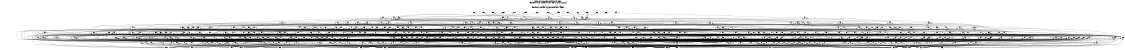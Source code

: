 # Network structure generated by ABC

digraph network {
size = "7.5,10";
center = true;
edge [dir = back];

{
  node [shape = plaintext];
  edge [style = invis];
  LevelTitle1 [label=""];
  LevelTitle2 [label=""];
  Level7 [label = ""];
  Level6 [label = ""];
  Level5 [label = ""];
  Level4 [label = ""];
  Level3 [label = ""];
  Level2 [label = ""];
  Level1 [label = ""];
  Level0 [label = ""];
  LevelTitle1 ->  LevelTitle2 ->  Level7 ->  Level6 ->  Level5 ->  Level4 ->  Level3 ->  Level2 ->  Level1 ->  Level0;
}

{
  rank = same;
  LevelTitle1;
  title1 [shape=plaintext,
          fontsize=20,
          fontname = "Times-Roman",
          label="Network structure visualized by ABC\nBenchmark \"top\". Time was Wed Oct 16 16:07:38 2024. "
         ];
}

{
  rank = same;
  LevelTitle2;
  title2 [shape=plaintext,
          fontsize=18,
          fontname = "Times-Roman",
          label="The network contains 425 logic nodes and 0 latches.\n"
         ];
}

{
  rank = same;
  Level7;
  Node18 [label = "o_1_", shape = invtriangle, color = coral, fillcolor = coral];
  Node19 [label = "o_2_", shape = invtriangle, color = coral, fillcolor = coral];
  Node20 [label = "o_0_", shape = invtriangle, color = coral, fillcolor = coral];
  Node21 [label = "o_12_", shape = invtriangle, color = coral, fillcolor = coral];
  Node22 [label = "o_11_", shape = invtriangle, color = coral, fillcolor = coral];
  Node23 [label = "o_14_", shape = invtriangle, color = coral, fillcolor = coral];
  Node24 [label = "o_13_", shape = invtriangle, color = coral, fillcolor = coral];
  Node25 [label = "o_10_", shape = invtriangle, color = coral, fillcolor = coral];
  Node26 [label = "o_9_", shape = invtriangle, color = coral, fillcolor = coral];
  Node27 [label = "o_7_", shape = invtriangle, color = coral, fillcolor = coral];
  Node28 [label = "o_8_", shape = invtriangle, color = coral, fillcolor = coral];
  Node29 [label = "o_5_", shape = invtriangle, color = coral, fillcolor = coral];
  Node30 [label = "o_6_", shape = invtriangle, color = coral, fillcolor = coral];
  Node31 [label = "o_3_", shape = invtriangle, color = coral, fillcolor = coral];
  Node32 [label = "o_4_", shape = invtriangle, color = coral, fillcolor = coral];
}

{
  rank = same;
  Level6;
  Node34 [label = "34\n", shape = ellipse];
  Node168 [label = "168\n", shape = ellipse];
  Node209 [label = "209\n", shape = ellipse];
  Node240 [label = "240\n", shape = ellipse];
  Node299 [label = "299\n", shape = ellipse];
  Node352 [label = "352\n", shape = ellipse];
  Node390 [label = "390\n", shape = ellipse];
  Node414 [label = "414\n", shape = ellipse];
  Node432 [label = "432\n", shape = ellipse];
  Node451 [label = "451\n", shape = ellipse];
  Node458 [label = "458\n", shape = ellipse];
}

{
  rank = same;
  Level5;
  Node35 [label = "35\n", shape = ellipse];
  Node83 [label = "83\n", shape = ellipse];
  Node118 [label = "118\n", shape = ellipse];
  Node169 [label = "169\n", shape = ellipse];
  Node210 [label = "210\n", shape = ellipse];
  Node241 [label = "241\n", shape = ellipse];
  Node258 [label = "258\n", shape = ellipse];
  Node262 [label = "262\n", shape = ellipse];
  Node265 [label = "265\n", shape = ellipse];
  Node278 [label = "278\n", shape = ellipse];
  Node300 [label = "300\n", shape = ellipse];
  Node312 [label = "312\n", shape = ellipse];
  Node322 [label = "322\n", shape = ellipse];
  Node353 [label = "353\n", shape = ellipse];
  Node359 [label = "359\n", shape = ellipse];
  Node376 [label = "376\n", shape = ellipse];
  Node387 [label = "387\n", shape = ellipse];
  Node391 [label = "391\n", shape = ellipse];
  Node393 [label = "393\n", shape = ellipse];
  Node394 [label = "394\n", shape = ellipse];
  Node415 [label = "415\n", shape = ellipse];
  Node421 [label = "421\n", shape = ellipse];
  Node433 [label = "433\n", shape = ellipse];
  Node439 [label = "439\n", shape = ellipse];
  Node443 [label = "443\n", shape = ellipse];
  Node452 [label = "452\n", shape = ellipse];
  Node454 [label = "454\n", shape = ellipse];
  Node456 [label = "456\n", shape = ellipse];
}

{
  rank = same;
  Level4;
  Node36 [label = "36\n", shape = ellipse];
  Node68 [label = "68\n", shape = ellipse];
  Node84 [label = "84\n", shape = ellipse];
  Node119 [label = "119\n", shape = ellipse];
  Node142 [label = "142\n", shape = ellipse];
  Node170 [label = "170\n", shape = ellipse];
  Node191 [label = "191\n", shape = ellipse];
  Node196 [label = "196\n", shape = ellipse];
  Node204 [label = "204\n", shape = ellipse];
  Node211 [label = "211\n", shape = ellipse];
  Node216 [label = "216\n", shape = ellipse];
  Node222 [label = "222\n", shape = ellipse];
  Node226 [label = "226\n", shape = ellipse];
  Node233 [label = "233\n", shape = ellipse];
  Node238 [label = "238\n", shape = ellipse];
  Node242 [label = "242\n", shape = ellipse];
  Node259 [label = "259\n", shape = ellipse];
  Node260 [label = "260\n", shape = ellipse];
  Node263 [label = "263\n", shape = ellipse];
  Node266 [label = "266\n", shape = ellipse];
  Node279 [label = "279\n", shape = ellipse];
  Node285 [label = "285\n", shape = ellipse];
  Node291 [label = "291\n", shape = ellipse];
  Node301 [label = "301\n", shape = ellipse];
  Node313 [label = "313\n", shape = ellipse];
  Node323 [label = "323\n", shape = ellipse];
  Node329 [label = "329\n", shape = ellipse];
  Node346 [label = "346\n", shape = ellipse];
  Node354 [label = "354\n", shape = ellipse];
  Node357 [label = "357\n", shape = ellipse];
  Node360 [label = "360\n", shape = ellipse];
  Node362 [label = "362\n", shape = ellipse];
  Node365 [label = "365\n", shape = ellipse];
  Node367 [label = "367\n", shape = ellipse];
  Node369 [label = "369\n", shape = ellipse];
  Node373 [label = "373\n", shape = ellipse];
  Node374 [label = "374\n", shape = ellipse];
  Node375 [label = "375\n", shape = ellipse];
  Node377 [label = "377\n", shape = ellipse];
  Node379 [label = "379\n", shape = ellipse];
  Node385 [label = "385\n", shape = ellipse];
  Node388 [label = "388\n", shape = ellipse];
  Node392 [label = "392\n", shape = ellipse];
  Node395 [label = "395\n", shape = ellipse];
  Node399 [label = "399\n", shape = ellipse];
  Node401 [label = "401\n", shape = ellipse];
  Node402 [label = "402\n", shape = ellipse];
  Node404 [label = "404\n", shape = ellipse];
  Node408 [label = "408\n", shape = ellipse];
  Node412 [label = "412\n", shape = ellipse];
  Node416 [label = "416\n", shape = ellipse];
  Node418 [label = "418\n", shape = ellipse];
  Node420 [label = "420\n", shape = ellipse];
  Node422 [label = "422\n", shape = ellipse];
  Node424 [label = "424\n", shape = ellipse];
  Node425 [label = "425\n", shape = ellipse];
  Node427 [label = "427\n", shape = ellipse];
  Node429 [label = "429\n", shape = ellipse];
  Node430 [label = "430\n", shape = ellipse];
  Node434 [label = "434\n", shape = ellipse];
  Node440 [label = "440\n", shape = ellipse];
  Node444 [label = "444\n", shape = ellipse];
  Node445 [label = "445\n", shape = ellipse];
  Node446 [label = "446\n", shape = ellipse];
  Node449 [label = "449\n", shape = ellipse];
  Node453 [label = "453\n", shape = ellipse];
  Node455 [label = "455\n", shape = ellipse];
  Node457 [label = "457\n", shape = ellipse];
}

{
  rank = same;
  Level3;
  Node37 [label = "37\n", shape = ellipse];
  Node50 [label = "50\n", shape = ellipse];
  Node55 [label = "55\n", shape = ellipse];
  Node69 [label = "69\n", shape = ellipse];
  Node73 [label = "73\n", shape = ellipse];
  Node85 [label = "85\n", shape = ellipse];
  Node100 [label = "100\n", shape = ellipse];
  Node120 [label = "120\n", shape = ellipse];
  Node128 [label = "128\n", shape = ellipse];
  Node135 [label = "135\n", shape = ellipse];
  Node143 [label = "143\n", shape = ellipse];
  Node151 [label = "151\n", shape = ellipse];
  Node158 [label = "158\n", shape = ellipse];
  Node160 [label = "160\n", shape = ellipse];
  Node171 [label = "171\n", shape = ellipse];
  Node176 [label = "176\n", shape = ellipse];
  Node177 [label = "177\n", shape = ellipse];
  Node180 [label = "180\n", shape = ellipse];
  Node184 [label = "184\n", shape = ellipse];
  Node187 [label = "187\n", shape = ellipse];
  Node192 [label = "192\n", shape = ellipse];
  Node195 [label = "195\n", shape = ellipse];
  Node197 [label = "197\n", shape = ellipse];
  Node200 [label = "200\n", shape = ellipse];
  Node202 [label = "202\n", shape = ellipse];
  Node205 [label = "205\n", shape = ellipse];
  Node212 [label = "212\n", shape = ellipse];
  Node217 [label = "217\n", shape = ellipse];
  Node218 [label = "218\n", shape = ellipse];
  Node220 [label = "220\n", shape = ellipse];
  Node223 [label = "223\n", shape = ellipse];
  Node224 [label = "224\n", shape = ellipse];
  Node225 [label = "225\n", shape = ellipse];
  Node227 [label = "227\n", shape = ellipse];
  Node230 [label = "230\n", shape = ellipse];
  Node234 [label = "234\n", shape = ellipse];
  Node239 [label = "239\n", shape = ellipse];
  Node243 [label = "243\n", shape = ellipse];
  Node245 [label = "245\n", shape = ellipse];
  Node248 [label = "248\n", shape = ellipse];
  Node251 [label = "251\n", shape = ellipse];
  Node254 [label = "254\n", shape = ellipse];
  Node261 [label = "261\n", shape = ellipse];
  Node264 [label = "264\n", shape = ellipse];
  Node267 [label = "267\n", shape = ellipse];
  Node268 [label = "268\n", shape = ellipse];
  Node269 [label = "269\n", shape = ellipse];
  Node271 [label = "271\n", shape = ellipse];
  Node280 [label = "280\n", shape = ellipse];
  Node286 [label = "286\n", shape = ellipse];
  Node288 [label = "288\n", shape = ellipse];
  Node292 [label = "292\n", shape = ellipse];
  Node296 [label = "296\n", shape = ellipse];
  Node302 [label = "302\n", shape = ellipse];
  Node307 [label = "307\n", shape = ellipse];
  Node309 [label = "309\n", shape = ellipse];
  Node314 [label = "314\n", shape = ellipse];
  Node317 [label = "317\n", shape = ellipse];
  Node319 [label = "319\n", shape = ellipse];
  Node320 [label = "320\n", shape = ellipse];
  Node321 [label = "321\n", shape = ellipse];
  Node324 [label = "324\n", shape = ellipse];
  Node330 [label = "330\n", shape = ellipse];
  Node336 [label = "336\n", shape = ellipse];
  Node342 [label = "342\n", shape = ellipse];
  Node344 [label = "344\n", shape = ellipse];
  Node347 [label = "347\n", shape = ellipse];
  Node355 [label = "355\n", shape = ellipse];
  Node356 [label = "356\n", shape = ellipse];
  Node358 [label = "358\n", shape = ellipse];
  Node361 [label = "361\n", shape = ellipse];
  Node363 [label = "363\n", shape = ellipse];
  Node364 [label = "364\n", shape = ellipse];
  Node368 [label = "368\n", shape = ellipse];
  Node370 [label = "370\n", shape = ellipse];
  Node371 [label = "371\n", shape = ellipse];
  Node372 [label = "372\n", shape = ellipse];
  Node378 [label = "378\n", shape = ellipse];
  Node380 [label = "380\n", shape = ellipse];
  Node381 [label = "381\n", shape = ellipse];
  Node383 [label = "383\n", shape = ellipse];
  Node384 [label = "384\n", shape = ellipse];
  Node386 [label = "386\n", shape = ellipse];
  Node396 [label = "396\n", shape = ellipse];
  Node398 [label = "398\n", shape = ellipse];
  Node400 [label = "400\n", shape = ellipse];
  Node405 [label = "405\n", shape = ellipse];
  Node407 [label = "407\n", shape = ellipse];
  Node409 [label = "409\n", shape = ellipse];
  Node410 [label = "410\n", shape = ellipse];
  Node413 [label = "413\n", shape = ellipse];
  Node417 [label = "417\n", shape = ellipse];
  Node419 [label = "419\n", shape = ellipse];
  Node423 [label = "423\n", shape = ellipse];
  Node426 [label = "426\n", shape = ellipse];
  Node428 [label = "428\n", shape = ellipse];
  Node431 [label = "431\n", shape = ellipse];
  Node435 [label = "435\n", shape = ellipse];
  Node437 [label = "437\n", shape = ellipse];
  Node441 [label = "441\n", shape = ellipse];
  Node442 [label = "442\n", shape = ellipse];
  Node447 [label = "447\n", shape = ellipse];
  Node448 [label = "448\n", shape = ellipse];
  Node450 [label = "450\n", shape = ellipse];
}

{
  rank = same;
  Level2;
  Node38 [label = "38\n", shape = ellipse];
  Node43 [label = "43\n", shape = ellipse];
  Node48 [label = "48\n", shape = ellipse];
  Node51 [label = "51\n", shape = ellipse];
  Node56 [label = "56\n", shape = ellipse];
  Node61 [label = "61\n", shape = ellipse];
  Node65 [label = "65\n", shape = ellipse];
  Node70 [label = "70\n", shape = ellipse];
  Node74 [label = "74\n", shape = ellipse];
  Node77 [label = "77\n", shape = ellipse];
  Node80 [label = "80\n", shape = ellipse];
  Node86 [label = "86\n", shape = ellipse];
  Node88 [label = "88\n", shape = ellipse];
  Node91 [label = "91\n", shape = ellipse];
  Node97 [label = "97\n", shape = ellipse];
  Node101 [label = "101\n", shape = ellipse];
  Node103 [label = "103\n", shape = ellipse];
  Node104 [label = "104\n", shape = ellipse];
  Node105 [label = "105\n", shape = ellipse];
  Node107 [label = "107\n", shape = ellipse];
  Node111 [label = "111\n", shape = ellipse];
  Node116 [label = "116\n", shape = ellipse];
  Node121 [label = "121\n", shape = ellipse];
  Node125 [label = "125\n", shape = ellipse];
  Node126 [label = "126\n", shape = ellipse];
  Node129 [label = "129\n", shape = ellipse];
  Node131 [label = "131\n", shape = ellipse];
  Node136 [label = "136\n", shape = ellipse];
  Node138 [label = "138\n", shape = ellipse];
  Node141 [label = "141\n", shape = ellipse];
  Node144 [label = "144\n", shape = ellipse];
  Node147 [label = "147\n", shape = ellipse];
  Node149 [label = "149\n", shape = ellipse];
  Node152 [label = "152\n", shape = ellipse];
  Node153 [label = "153\n", shape = ellipse];
  Node154 [label = "154\n", shape = ellipse];
  Node155 [label = "155\n", shape = ellipse];
  Node159 [label = "159\n", shape = ellipse];
  Node161 [label = "161\n", shape = ellipse];
  Node163 [label = "163\n", shape = ellipse];
  Node165 [label = "165\n", shape = ellipse];
  Node167 [label = "167\n", shape = ellipse];
  Node172 [label = "172\n", shape = ellipse];
  Node174 [label = "174\n", shape = ellipse];
  Node178 [label = "178\n", shape = ellipse];
  Node181 [label = "181\n", shape = ellipse];
  Node182 [label = "182\n", shape = ellipse];
  Node185 [label = "185\n", shape = ellipse];
  Node188 [label = "188\n", shape = ellipse];
  Node189 [label = "189\n", shape = ellipse];
  Node190 [label = "190\n", shape = ellipse];
  Node193 [label = "193\n", shape = ellipse];
  Node194 [label = "194\n", shape = ellipse];
  Node198 [label = "198\n", shape = ellipse];
  Node199 [label = "199\n", shape = ellipse];
  Node201 [label = "201\n", shape = ellipse];
  Node203 [label = "203\n", shape = ellipse];
  Node206 [label = "206\n", shape = ellipse];
  Node207 [label = "207\n", shape = ellipse];
  Node208 [label = "208\n", shape = ellipse];
  Node213 [label = "213\n", shape = ellipse];
  Node215 [label = "215\n", shape = ellipse];
  Node219 [label = "219\n", shape = ellipse];
  Node221 [label = "221\n", shape = ellipse];
  Node228 [label = "228\n", shape = ellipse];
  Node231 [label = "231\n", shape = ellipse];
  Node232 [label = "232\n", shape = ellipse];
  Node235 [label = "235\n", shape = ellipse];
  Node236 [label = "236\n", shape = ellipse];
  Node244 [label = "244\n", shape = ellipse];
  Node246 [label = "246\n", shape = ellipse];
  Node247 [label = "247\n", shape = ellipse];
  Node249 [label = "249\n", shape = ellipse];
  Node250 [label = "250\n", shape = ellipse];
  Node252 [label = "252\n", shape = ellipse];
  Node253 [label = "253\n", shape = ellipse];
  Node255 [label = "255\n", shape = ellipse];
  Node256 [label = "256\n", shape = ellipse];
  Node270 [label = "270\n", shape = ellipse];
  Node272 [label = "272\n", shape = ellipse];
  Node275 [label = "275\n", shape = ellipse];
  Node277 [label = "277\n", shape = ellipse];
  Node281 [label = "281\n", shape = ellipse];
  Node282 [label = "282\n", shape = ellipse];
  Node284 [label = "284\n", shape = ellipse];
  Node289 [label = "289\n", shape = ellipse];
  Node290 [label = "290\n", shape = ellipse];
  Node293 [label = "293\n", shape = ellipse];
  Node295 [label = "295\n", shape = ellipse];
  Node297 [label = "297\n", shape = ellipse];
  Node298 [label = "298\n", shape = ellipse];
  Node303 [label = "303\n", shape = ellipse];
  Node304 [label = "304\n", shape = ellipse];
  Node306 [label = "306\n", shape = ellipse];
  Node308 [label = "308\n", shape = ellipse];
  Node310 [label = "310\n", shape = ellipse];
  Node311 [label = "311\n", shape = ellipse];
  Node315 [label = "315\n", shape = ellipse];
  Node316 [label = "316\n", shape = ellipse];
  Node318 [label = "318\n", shape = ellipse];
  Node325 [label = "325\n", shape = ellipse];
  Node328 [label = "328\n", shape = ellipse];
  Node331 [label = "331\n", shape = ellipse];
  Node332 [label = "332\n", shape = ellipse];
  Node334 [label = "334\n", shape = ellipse];
  Node335 [label = "335\n", shape = ellipse];
  Node337 [label = "337\n", shape = ellipse];
  Node338 [label = "338\n", shape = ellipse];
  Node339 [label = "339\n", shape = ellipse];
  Node340 [label = "340\n", shape = ellipse];
  Node343 [label = "343\n", shape = ellipse];
  Node345 [label = "345\n", shape = ellipse];
  Node348 [label = "348\n", shape = ellipse];
  Node350 [label = "350\n", shape = ellipse];
  Node351 [label = "351\n", shape = ellipse];
  Node366 [label = "366\n", shape = ellipse];
  Node382 [label = "382\n", shape = ellipse];
  Node389 [label = "389\n", shape = ellipse];
  Node397 [label = "397\n", shape = ellipse];
  Node403 [label = "403\n", shape = ellipse];
  Node406 [label = "406\n", shape = ellipse];
  Node411 [label = "411\n", shape = ellipse];
  Node436 [label = "436\n", shape = ellipse];
  Node438 [label = "438\n", shape = ellipse];
}

{
  rank = same;
  Level1;
  Node39 [label = "39\n", shape = ellipse];
  Node40 [label = "40\n", shape = ellipse];
  Node41 [label = "41\n", shape = ellipse];
  Node42 [label = "42\n", shape = ellipse];
  Node44 [label = "44\n", shape = ellipse];
  Node45 [label = "45\n", shape = ellipse];
  Node46 [label = "46\n", shape = ellipse];
  Node47 [label = "47\n", shape = ellipse];
  Node49 [label = "49\n", shape = ellipse];
  Node52 [label = "52\n", shape = ellipse];
  Node53 [label = "53\n", shape = ellipse];
  Node54 [label = "54\n", shape = ellipse];
  Node57 [label = "57\n", shape = ellipse];
  Node58 [label = "58\n", shape = ellipse];
  Node59 [label = "59\n", shape = ellipse];
  Node60 [label = "60\n", shape = ellipse];
  Node62 [label = "62\n", shape = ellipse];
  Node63 [label = "63\n", shape = ellipse];
  Node64 [label = "64\n", shape = ellipse];
  Node66 [label = "66\n", shape = ellipse];
  Node67 [label = "67\n", shape = ellipse];
  Node71 [label = "71\n", shape = ellipse];
  Node72 [label = "72\n", shape = ellipse];
  Node75 [label = "75\n", shape = ellipse];
  Node76 [label = "76\n", shape = ellipse];
  Node78 [label = "78\n", shape = ellipse];
  Node79 [label = "79\n", shape = ellipse];
  Node81 [label = "81\n", shape = ellipse];
  Node82 [label = "82\n", shape = ellipse];
  Node87 [label = "87\n", shape = ellipse];
  Node89 [label = "89\n", shape = ellipse];
  Node90 [label = "90\n", shape = ellipse];
  Node92 [label = "92\n", shape = ellipse];
  Node93 [label = "93\n", shape = ellipse];
  Node94 [label = "94\n", shape = ellipse];
  Node95 [label = "95\n", shape = ellipse];
  Node96 [label = "96\n", shape = ellipse];
  Node98 [label = "98\n", shape = ellipse];
  Node99 [label = "99\n", shape = ellipse];
  Node102 [label = "102\n", shape = ellipse];
  Node106 [label = "106\n", shape = ellipse];
  Node108 [label = "108\n", shape = ellipse];
  Node109 [label = "109\n", shape = ellipse];
  Node110 [label = "110\n", shape = ellipse];
  Node112 [label = "112\n", shape = ellipse];
  Node113 [label = "113\n", shape = ellipse];
  Node114 [label = "114\n", shape = ellipse];
  Node115 [label = "115\n", shape = ellipse];
  Node117 [label = "117\n", shape = ellipse];
  Node122 [label = "122\n", shape = ellipse];
  Node123 [label = "123\n", shape = ellipse];
  Node124 [label = "124\n", shape = ellipse];
  Node127 [label = "127\n", shape = ellipse];
  Node130 [label = "130\n", shape = ellipse];
  Node132 [label = "132\n", shape = ellipse];
  Node133 [label = "133\n", shape = ellipse];
  Node134 [label = "134\n", shape = ellipse];
  Node137 [label = "137\n", shape = ellipse];
  Node139 [label = "139\n", shape = ellipse];
  Node140 [label = "140\n", shape = ellipse];
  Node145 [label = "145\n", shape = ellipse];
  Node146 [label = "146\n", shape = ellipse];
  Node148 [label = "148\n", shape = ellipse];
  Node150 [label = "150\n", shape = ellipse];
  Node156 [label = "156\n", shape = ellipse];
  Node157 [label = "157\n", shape = ellipse];
  Node162 [label = "162\n", shape = ellipse];
  Node164 [label = "164\n", shape = ellipse];
  Node166 [label = "166\n", shape = ellipse];
  Node173 [label = "173\n", shape = ellipse];
  Node175 [label = "175\n", shape = ellipse];
  Node179 [label = "179\n", shape = ellipse];
  Node183 [label = "183\n", shape = ellipse];
  Node186 [label = "186\n", shape = ellipse];
  Node214 [label = "214\n", shape = ellipse];
  Node229 [label = "229\n", shape = ellipse];
  Node237 [label = "237\n", shape = ellipse];
  Node257 [label = "257\n", shape = ellipse];
  Node273 [label = "273\n", shape = ellipse];
  Node274 [label = "274\n", shape = ellipse];
  Node276 [label = "276\n", shape = ellipse];
  Node283 [label = "283\n", shape = ellipse];
  Node287 [label = "287\n", shape = ellipse];
  Node294 [label = "294\n", shape = ellipse];
  Node305 [label = "305\n", shape = ellipse];
  Node326 [label = "326\n", shape = ellipse];
  Node327 [label = "327\n", shape = ellipse];
  Node333 [label = "333\n", shape = ellipse];
  Node341 [label = "341\n", shape = ellipse];
  Node349 [label = "349\n", shape = ellipse];
}

{
  rank = same;
  Level0;
  Node1 [label = "i_9_", shape = triangle, color = coral, fillcolor = coral];
  Node2 [label = "i_10_", shape = triangle, color = coral, fillcolor = coral];
  Node3 [label = "i_7_", shape = triangle, color = coral, fillcolor = coral];
  Node4 [label = "i_8_", shape = triangle, color = coral, fillcolor = coral];
  Node5 [label = "i_5_", shape = triangle, color = coral, fillcolor = coral];
  Node6 [label = "i_6_", shape = triangle, color = coral, fillcolor = coral];
  Node7 [label = "i_14_", shape = triangle, color = coral, fillcolor = coral];
  Node8 [label = "i_3_", shape = triangle, color = coral, fillcolor = coral];
  Node9 [label = "i_13_", shape = triangle, color = coral, fillcolor = coral];
  Node10 [label = "i_4_", shape = triangle, color = coral, fillcolor = coral];
  Node11 [label = "i_12_", shape = triangle, color = coral, fillcolor = coral];
  Node12 [label = "i_1_", shape = triangle, color = coral, fillcolor = coral];
  Node13 [label = "i_11_", shape = triangle, color = coral, fillcolor = coral];
  Node14 [label = "i_2_", shape = triangle, color = coral, fillcolor = coral];
  Node15 [label = "i_0_", shape = triangle, color = coral, fillcolor = coral];
  Node16 [label = "i_16_", shape = triangle, color = coral, fillcolor = coral];
  Node17 [label = "i_15_", shape = triangle, color = coral, fillcolor = coral];
}

title1 -> title2 [style = invis];
title2 -> Node18 [style = invis];
title2 -> Node19 [style = invis];
title2 -> Node20 [style = invis];
title2 -> Node21 [style = invis];
title2 -> Node22 [style = invis];
title2 -> Node23 [style = invis];
title2 -> Node24 [style = invis];
title2 -> Node25 [style = invis];
title2 -> Node26 [style = invis];
title2 -> Node27 [style = invis];
title2 -> Node28 [style = invis];
title2 -> Node29 [style = invis];
title2 -> Node30 [style = invis];
title2 -> Node31 [style = invis];
title2 -> Node32 [style = invis];
Node18 -> Node19 [style = invis];
Node19 -> Node20 [style = invis];
Node20 -> Node21 [style = invis];
Node21 -> Node22 [style = invis];
Node22 -> Node23 [style = invis];
Node23 -> Node24 [style = invis];
Node24 -> Node25 [style = invis];
Node25 -> Node26 [style = invis];
Node26 -> Node27 [style = invis];
Node27 -> Node28 [style = invis];
Node28 -> Node29 [style = invis];
Node29 -> Node30 [style = invis];
Node30 -> Node31 [style = invis];
Node31 -> Node32 [style = invis];
Node18 -> Node34 [style = solid];
Node19 -> Node168 [style = solid];
Node20 -> Node204 [style = solid];
Node21 -> Node209 [style = solid];
Node22 -> Node240 [style = solid];
Node23 -> Node299 [style = solid];
Node24 -> Node352 [style = solid];
Node25 -> Node376 [style = solid];
Node26 -> Node385 [style = solid];
Node27 -> Node387 [style = solid];
Node28 -> Node458 [style = solid];
Node29 -> Node390 [style = solid];
Node30 -> Node414 [style = solid];
Node31 -> Node432 [style = solid];
Node32 -> Node451 [style = solid];
Node34 -> Node35 [style = solid];
Node34 -> Node83 [style = solid];
Node34 -> Node118 [style = solid];
Node34 -> Node142 [style = solid];
Node35 -> Node36 [style = solid];
Node35 -> Node68 [style = solid];
Node35 -> Node80 [style = solid];
Node36 -> Node37 [style = solid];
Node36 -> Node50 [style = solid];
Node36 -> Node55 [style = solid];
Node36 -> Node61 [style = solid];
Node36 -> Node65 [style = solid];
Node37 -> Node38 [style = solid];
Node37 -> Node43 [style = solid];
Node37 -> Node48 [style = solid];
Node38 -> Node39 [style = solid];
Node38 -> Node40 [style = solid];
Node38 -> Node41 [style = solid];
Node38 -> Node42 [style = solid];
Node39 -> Node1 [style = solid];
Node39 -> Node2 [style = solid];
Node39 -> Node4 [style = solid];
Node40 -> Node12 [style = solid];
Node40 -> Node14 [style = solid];
Node40 -> Node15 [style = solid];
Node41 -> Node3 [style = solid];
Node41 -> Node8 [style = solid];
Node41 -> Node10 [style = solid];
Node42 -> Node7 [style = solid];
Node42 -> Node9 [style = solid];
Node42 -> Node13 [style = solid];
Node42 -> Node16 [style = solid];
Node42 -> Node17 [style = solid];
Node43 -> Node44 [style = solid];
Node43 -> Node45 [style = solid];
Node43 -> Node46 [style = solid];
Node43 -> Node47 [style = solid];
Node43 -> Node6 [style = solid];
Node44 -> Node12 [style = solid];
Node44 -> Node14 [style = solid];
Node44 -> Node15 [style = solid];
Node45 -> Node7 [style = solid];
Node45 -> Node9 [style = solid];
Node45 -> Node17 [style = solid];
Node46 -> Node3 [style = solid];
Node46 -> Node4 [style = solid];
Node47 -> Node5 [style = solid];
Node47 -> Node8 [style = solid];
Node47 -> Node10 [style = solid];
Node48 -> Node44 [style = solid];
Node48 -> Node45 [style = solid];
Node48 -> Node47 [style = solid];
Node48 -> Node49 [style = solid];
Node49 -> Node3 [style = solid];
Node49 -> Node4 [style = solid];
Node49 -> Node6 [style = solid];
Node49 -> Node16 [style = solid];
Node50 -> Node51 [style = solid];
Node50 -> Node53 [style = solid];
Node50 -> Node54 [style = solid];
Node51 -> Node52 [style = solid];
Node51 -> Node17 [style = solid];
Node52 -> Node12 [style = solid];
Node52 -> Node14 [style = solid];
Node52 -> Node15 [style = solid];
Node53 -> Node5 [style = solid];
Node53 -> Node8 [style = solid];
Node53 -> Node10 [style = solid];
Node54 -> Node3 [style = solid];
Node54 -> Node7 [style = solid];
Node54 -> Node9 [style = solid];
Node55 -> Node56 [style = solid];
Node55 -> Node59 [style = solid];
Node55 -> Node60 [style = solid];
Node55 -> Node12 [style = solid];
Node56 -> Node57 [style = solid];
Node56 -> Node58 [style = solid];
Node56 -> Node9 [style = solid];
Node57 -> Node1 [style = solid];
Node57 -> Node2 [style = solid];
Node58 -> Node3 [style = solid];
Node58 -> Node4 [style = solid];
Node58 -> Node10 [style = solid];
Node59 -> Node7 [style = solid];
Node59 -> Node16 [style = solid];
Node59 -> Node17 [style = solid];
Node60 -> Node8 [style = solid];
Node60 -> Node14 [style = solid];
Node61 -> Node44 [style = solid];
Node61 -> Node62 [style = solid];
Node61 -> Node63 [style = solid];
Node61 -> Node64 [style = solid];
Node61 -> Node6 [style = solid];
Node62 -> Node16 [style = solid];
Node62 -> Node17 [style = solid];
Node63 -> Node7 [style = solid];
Node63 -> Node9 [style = solid];
Node64 -> Node5 [style = solid];
Node64 -> Node8 [style = solid];
Node64 -> Node10 [style = solid];
Node65 -> Node53 [style = solid];
Node65 -> Node66 [style = solid];
Node65 -> Node67 [style = solid];
Node66 -> Node12 [style = solid];
Node66 -> Node14 [style = solid];
Node66 -> Node15 [style = solid];
Node66 -> Node17 [style = solid];
Node67 -> Node3 [style = solid];
Node67 -> Node7 [style = solid];
Node67 -> Node9 [style = solid];
Node68 -> Node69 [style = solid];
Node68 -> Node73 [style = solid];
Node68 -> Node77 [style = solid];
Node69 -> Node70 [style = solid];
Node69 -> Node8 [style = solid];
Node69 -> Node12 [style = solid];
Node69 -> Node15 [style = solid];
Node70 -> Node71 [style = solid];
Node70 -> Node72 [style = solid];
Node71 -> Node9 [style = solid];
Node71 -> Node11 [style = solid];
Node71 -> Node13 [style = solid];
Node72 -> Node7 [style = solid];
Node72 -> Node16 [style = solid];
Node72 -> Node17 [style = solid];
Node73 -> Node74 [style = solid];
Node73 -> Node44 [style = solid];
Node73 -> Node59 [style = solid];
Node73 -> Node76 [style = solid];
Node74 -> Node41 [style = solid];
Node74 -> Node75 [style = solid];
Node75 -> Node1 [style = solid];
Node75 -> Node2 [style = solid];
Node75 -> Node4 [style = solid];
Node76 -> Node9 [style = solid];
Node76 -> Node11 [style = solid];
Node76 -> Node13 [style = solid];
Node77 -> Node78 [style = solid];
Node77 -> Node79 [style = solid];
Node78 -> Node1 [style = solid];
Node78 -> Node2 [style = solid];
Node78 -> Node4 [style = solid];
Node79 -> Node3 [style = solid];
Node79 -> Node6 [style = solid];
Node79 -> Node10 [style = solid];
Node80 -> Node81 [style = solid];
Node80 -> Node39 [style = solid];
Node80 -> Node82 [style = solid];
Node80 -> Node44 [style = solid];
Node80 -> Node41 [style = solid];
Node81 -> Node9 [style = solid];
Node81 -> Node17 [style = solid];
Node82 -> Node7 [style = solid];
Node82 -> Node9 [style = solid];
Node83 -> Node84 [style = solid];
Node83 -> Node100 [style = solid];
Node83 -> Node107 [style = solid];
Node83 -> Node111 [style = solid];
Node83 -> Node116 [style = solid];
Node84 -> Node85 [style = solid];
Node84 -> Node97 [style = solid];
Node84 -> Node99 [style = solid];
Node84 -> Node7 [style = solid];
Node84 -> Node17 [style = solid];
Node85 -> Node86 [style = solid];
Node85 -> Node88 [style = solid];
Node85 -> Node91 [style = solid];
Node86 -> Node44 [style = solid];
Node86 -> Node64 [style = solid];
Node86 -> Node87 [style = solid];
Node87 -> Node1 [style = solid];
Node87 -> Node3 [style = solid];
Node87 -> Node4 [style = solid];
Node88 -> Node89 [style = solid];
Node88 -> Node90 [style = solid];
Node88 -> Node2 [style = solid];
Node89 -> Node7 [style = solid];
Node89 -> Node16 [style = solid];
Node89 -> Node17 [style = solid];
Node90 -> Node9 [style = solid];
Node90 -> Node11 [style = solid];
Node91 -> Node92 [style = solid];
Node91 -> Node93 [style = solid];
Node91 -> Node94 [style = solid];
Node91 -> Node95 [style = solid];
Node91 -> Node96 [style = solid];
Node92 -> Node12 [style = solid];
Node92 -> Node14 [style = solid];
Node92 -> Node15 [style = solid];
Node93 -> Node2 [style = solid];
Node93 -> Node11 [style = solid];
Node93 -> Node13 [style = solid];
Node94 -> Node1 [style = solid];
Node94 -> Node3 [style = solid];
Node94 -> Node4 [style = solid];
Node95 -> Node7 [style = solid];
Node95 -> Node9 [style = solid];
Node95 -> Node16 [style = solid];
Node95 -> Node17 [style = solid];
Node96 -> Node6 [style = solid];
Node96 -> Node8 [style = solid];
Node96 -> Node10 [style = solid];
Node97 -> Node98 [style = solid];
Node97 -> Node40 [style = solid];
Node97 -> Node41 [style = solid];
Node98 -> Node1 [style = solid];
Node98 -> Node2 [style = solid];
Node98 -> Node4 [style = solid];
Node99 -> Node9 [style = solid];
Node99 -> Node11 [style = solid];
Node99 -> Node13 [style = solid];
Node100 -> Node101 [style = solid];
Node100 -> Node103 [style = solid];
Node100 -> Node104 [style = solid];
Node100 -> Node105 [style = solid];
Node100 -> Node41 [style = solid];
Node101 -> Node102 [style = solid];
Node101 -> Node52 [style = solid];
Node101 -> Node7 [style = solid];
Node102 -> Node8 [style = solid];
Node102 -> Node9 [style = solid];
Node102 -> Node10 [style = solid];
Node103 -> Node81 [style = solid];
Node103 -> Node44 [style = solid];
Node103 -> Node4 [style = solid];
Node104 -> Node82 [style = solid];
Node104 -> Node44 [style = solid];
Node104 -> Node4 [style = solid];
Node105 -> Node40 [style = solid];
Node105 -> Node106 [style = solid];
Node105 -> Node5 [style = solid];
Node105 -> Node8 [style = solid];
Node105 -> Node10 [style = solid];
Node106 -> Node3 [style = solid];
Node106 -> Node6 [style = solid];
Node106 -> Node9 [style = solid];
Node107 -> Node108 [style = solid];
Node107 -> Node40 [style = solid];
Node107 -> Node59 [style = solid];
Node107 -> Node109 [style = solid];
Node107 -> Node110 [style = solid];
Node108 -> Node3 [style = solid];
Node108 -> Node8 [style = solid];
Node108 -> Node10 [style = solid];
Node109 -> Node1 [style = solid];
Node109 -> Node2 [style = solid];
Node110 -> Node4 [style = solid];
Node110 -> Node9 [style = solid];
Node110 -> Node11 [style = solid];
Node110 -> Node13 [style = solid];
Node111 -> Node112 [style = solid];
Node111 -> Node113 [style = solid];
Node111 -> Node114 [style = solid];
Node111 -> Node115 [style = solid];
Node112 -> Node12 [style = solid];
Node112 -> Node14 [style = solid];
Node112 -> Node15 [style = solid];
Node113 -> Node7 [style = solid];
Node113 -> Node16 [style = solid];
Node113 -> Node17 [style = solid];
Node114 -> Node5 [style = solid];
Node114 -> Node8 [style = solid];
Node114 -> Node10 [style = solid];
Node115 -> Node3 [style = solid];
Node115 -> Node6 [style = solid];
Node115 -> Node9 [style = solid];
Node116 -> Node63 [style = solid];
Node116 -> Node117 [style = solid];
Node116 -> Node16 [style = solid];
Node116 -> Node17 [style = solid];
Node117 -> Node8 [style = solid];
Node117 -> Node10 [style = solid];
Node117 -> Node12 [style = solid];
Node117 -> Node15 [style = solid];
Node118 -> Node119 [style = solid];
Node118 -> Node128 [style = solid];
Node118 -> Node135 [style = solid];
Node118 -> Node141 [style = solid];
Node119 -> Node120 [style = solid];
Node119 -> Node125 [style = solid];
Node119 -> Node126 [style = solid];
Node120 -> Node77 [style = solid];
Node120 -> Node86 [style = solid];
Node120 -> Node121 [style = solid];
Node120 -> Node123 [style = solid];
Node120 -> Node124 [style = solid];
Node121 -> Node71 [style = solid];
Node121 -> Node72 [style = solid];
Node121 -> Node122 [style = solid];
Node122 -> Node12 [style = solid];
Node122 -> Node14 [style = solid];
Node122 -> Node15 [style = solid];
Node123 -> Node2 [style = solid];
Node123 -> Node11 [style = solid];
Node123 -> Node13 [style = solid];
Node124 -> Node7 [style = solid];
Node124 -> Node9 [style = solid];
Node124 -> Node17 [style = solid];
Node125 -> Node71 [style = solid];
Node125 -> Node40 [style = solid];
Node125 -> Node78 [style = solid];
Node125 -> Node79 [style = solid];
Node125 -> Node72 [style = solid];
Node126 -> Node44 [style = solid];
Node126 -> Node64 [style = solid];
Node126 -> Node87 [style = solid];
Node126 -> Node127 [style = solid];
Node126 -> Node124 [style = solid];
Node127 -> Node2 [style = solid];
Node127 -> Node11 [style = solid];
Node127 -> Node13 [style = solid];
Node128 -> Node86 [style = solid];
Node128 -> Node129 [style = solid];
Node128 -> Node131 [style = solid];
Node129 -> Node123 [style = solid];
Node129 -> Node130 [style = solid];
Node130 -> Node7 [style = solid];
Node130 -> Node9 [style = solid];
Node130 -> Node16 [style = solid];
Node130 -> Node17 [style = solid];
Node131 -> Node132 [style = solid];
Node131 -> Node87 [style = solid];
Node131 -> Node133 [style = solid];
Node131 -> Node127 [style = solid];
Node131 -> Node134 [style = solid];
Node132 -> Node5 [style = solid];
Node132 -> Node8 [style = solid];
Node132 -> Node10 [style = solid];
Node133 -> Node12 [style = solid];
Node133 -> Node14 [style = solid];
Node133 -> Node15 [style = solid];
Node134 -> Node7 [style = solid];
Node134 -> Node9 [style = solid];
Node134 -> Node16 [style = solid];
Node134 -> Node17 [style = solid];
Node135 -> Node136 [style = solid];
Node135 -> Node138 [style = solid];
Node136 -> Node63 [style = solid];
Node136 -> Node137 [style = solid];
Node136 -> Node1 [style = solid];
Node136 -> Node11 [style = solid];
Node137 -> Node2 [style = solid];
Node137 -> Node13 [style = solid];
Node137 -> Node16 [style = solid];
Node137 -> Node17 [style = solid];
Node138 -> Node139 [style = solid];
Node138 -> Node133 [style = solid];
Node138 -> Node140 [style = solid];
Node138 -> Node6 [style = solid];
Node139 -> Node3 [style = solid];
Node139 -> Node4 [style = solid];
Node140 -> Node5 [style = solid];
Node140 -> Node8 [style = solid];
Node140 -> Node10 [style = solid];
Node141 -> Node132 [style = solid];
Node141 -> Node87 [style = solid];
Node141 -> Node123 [style = solid];
Node141 -> Node133 [style = solid];
Node141 -> Node134 [style = solid];
Node142 -> Node143 [style = solid];
Node142 -> Node151 [style = solid];
Node142 -> Node158 [style = solid];
Node142 -> Node160 [style = solid];
Node142 -> Node167 [style = solid];
Node143 -> Node144 [style = solid];
Node143 -> Node147 [style = solid];
Node143 -> Node149 [style = solid];
Node143 -> Node81 [style = solid];
Node143 -> Node82 [style = solid];
Node144 -> Node92 [style = solid];
Node144 -> Node98 [style = solid];
Node144 -> Node145 [style = solid];
Node144 -> Node146 [style = solid];
Node145 -> Node3 [style = solid];
Node145 -> Node8 [style = solid];
Node145 -> Node10 [style = solid];
Node146 -> Node7 [style = solid];
Node146 -> Node9 [style = solid];
Node146 -> Node11 [style = solid];
Node146 -> Node13 [style = solid];
Node147 -> Node92 [style = solid];
Node147 -> Node39 [style = solid];
Node147 -> Node148 [style = solid];
Node148 -> Node3 [style = solid];
Node148 -> Node8 [style = solid];
Node148 -> Node10 [style = solid];
Node149 -> Node92 [style = solid];
Node149 -> Node148 [style = solid];
Node149 -> Node82 [style = solid];
Node149 -> Node150 [style = solid];
Node149 -> Node13 [style = solid];
Node150 -> Node1 [style = solid];
Node150 -> Node2 [style = solid];
Node150 -> Node4 [style = solid];
Node151 -> Node152 [style = solid];
Node151 -> Node153 [style = solid];
Node151 -> Node154 [style = solid];
Node151 -> Node155 [style = solid];
Node151 -> Node157 [style = solid];
Node152 -> Node102 [style = solid];
Node152 -> Node52 [style = solid];
Node152 -> Node17 [style = solid];
Node153 -> Node92 [style = solid];
Node153 -> Node145 [style = solid];
Node153 -> Node81 [style = solid];
Node153 -> Node39 [style = solid];
Node154 -> Node92 [style = solid];
Node154 -> Node145 [style = solid];
Node154 -> Node39 [style = solid];
Node154 -> Node82 [style = solid];
Node155 -> Node92 [style = solid];
Node155 -> Node98 [style = solid];
Node155 -> Node145 [style = solid];
Node155 -> Node156 [style = solid];
Node156 -> Node9 [style = solid];
Node156 -> Node11 [style = solid];
Node156 -> Node13 [style = solid];
Node156 -> Node17 [style = solid];
Node157 -> Node8 [style = solid];
Node157 -> Node10 [style = solid];
Node157 -> Node12 [style = solid];
Node157 -> Node14 [style = solid];
Node157 -> Node15 [style = solid];
Node158 -> Node159 [style = solid];
Node158 -> Node146 [style = solid];
Node158 -> Node156 [style = solid];
Node159 -> Node98 [style = solid];
Node159 -> Node148 [style = solid];
Node159 -> Node40 [style = solid];
Node160 -> Node161 [style = solid];
Node160 -> Node163 [style = solid];
Node160 -> Node165 [style = solid];
Node160 -> Node113 [style = solid];
Node160 -> Node132 [style = solid];
Node161 -> Node52 [style = solid];
Node161 -> Node162 [style = solid];
Node161 -> Node93 [style = solid];
Node161 -> Node94 [style = solid];
Node162 -> Node6 [style = solid];
Node162 -> Node8 [style = solid];
Node162 -> Node9 [style = solid];
Node162 -> Node10 [style = solid];
Node162 -> Node16 [style = solid];
Node163 -> Node52 [style = solid];
Node163 -> Node164 [style = solid];
Node164 -> Node3 [style = solid];
Node164 -> Node6 [style = solid];
Node164 -> Node9 [style = solid];
Node165 -> Node92 [style = solid];
Node165 -> Node148 [style = solid];
Node165 -> Node150 [style = solid];
Node165 -> Node166 [style = solid];
Node166 -> Node9 [style = solid];
Node166 -> Node13 [style = solid];
Node166 -> Node16 [style = solid];
Node166 -> Node17 [style = solid];
Node167 -> Node39 [style = solid];
Node167 -> Node108 [style = solid];
Node167 -> Node40 [style = solid];
Node167 -> Node59 [style = solid];
Node167 -> Node99 [style = solid];
Node168 -> Node169 [style = solid];
Node168 -> Node191 [style = solid];
Node168 -> Node196 [style = solid];
Node168 -> Node200 [style = solid];
Node168 -> Node202 [style = solid];
Node169 -> Node170 [style = solid];
Node169 -> Node184 [style = solid];
Node169 -> Node187 [style = solid];
Node169 -> Node189 [style = solid];
Node169 -> Node190 [style = solid];
Node170 -> Node171 [style = solid];
Node170 -> Node176 [style = solid];
Node170 -> Node177 [style = solid];
Node170 -> Node180 [style = solid];
Node170 -> Node182 [style = solid];
Node171 -> Node172 [style = solid];
Node171 -> Node174 [style = solid];
Node171 -> Node133 [style = solid];
Node171 -> Node7 [style = solid];
Node171 -> Node17 [style = solid];
Node172 -> Node62 [style = solid];
Node172 -> Node132 [style = solid];
Node172 -> Node63 [style = solid];
Node172 -> Node173 [style = solid];
Node172 -> Node6 [style = solid];
Node173 -> Node12 [style = solid];
Node173 -> Node14 [style = solid];
Node173 -> Node15 [style = solid];
Node174 -> Node64 [style = solid];
Node174 -> Node175 [style = solid];
Node175 -> Node3 [style = solid];
Node175 -> Node4 [style = solid];
Node175 -> Node9 [style = solid];
Node176 -> Node163 [style = solid];
Node176 -> Node113 [style = solid];
Node176 -> Node64 [style = solid];
Node177 -> Node51 [style = solid];
Node177 -> Node178 [style = solid];
Node177 -> Node64 [style = solid];
Node177 -> Node54 [style = solid];
Node178 -> Node40 [style = solid];
Node178 -> Node106 [style = solid];
Node178 -> Node179 [style = solid];
Node179 -> Node5 [style = solid];
Node179 -> Node8 [style = solid];
Node179 -> Node10 [style = solid];
Node180 -> Node181 [style = solid];
Node180 -> Node64 [style = solid];
Node180 -> Node66 [style = solid];
Node180 -> Node67 [style = solid];
Node181 -> Node113 [style = solid];
Node181 -> Node115 [style = solid];
Node181 -> Node173 [style = solid];
Node181 -> Node179 [style = solid];
Node182 -> Node145 [style = solid];
Node182 -> Node39 [style = solid];
Node182 -> Node40 [style = solid];
Node182 -> Node183 [style = solid];
Node183 -> Node7 [style = solid];
Node183 -> Node9 [style = solid];
Node183 -> Node16 [style = solid];
Node183 -> Node17 [style = solid];
Node184 -> Node185 [style = solid];
Node184 -> Node81 [style = solid];
Node184 -> Node82 [style = solid];
Node184 -> Node52 [style = solid];
Node184 -> Node186 [style = solid];
Node185 -> Node102 [style = solid];
Node185 -> Node72 [style = solid];
Node185 -> Node133 [style = solid];
Node185 -> Node173 [style = solid];
Node186 -> Node6 [style = solid];
Node186 -> Node8 [style = solid];
Node186 -> Node10 [style = solid];
Node187 -> Node188 [style = solid];
Node187 -> Node156 [style = solid];
Node188 -> Node92 [style = solid];
Node188 -> Node98 [style = solid];
Node188 -> Node41 [style = solid];
Node189 -> Node52 [style = solid];
Node189 -> Node8 [style = solid];
Node189 -> Node9 [style = solid];
Node189 -> Node10 [style = solid];
Node189 -> Node17 [style = solid];
Node190 -> Node52 [style = solid];
Node190 -> Node7 [style = solid];
Node190 -> Node8 [style = solid];
Node190 -> Node9 [style = solid];
Node190 -> Node10 [style = solid];
Node191 -> Node192 [style = solid];
Node191 -> Node195 [style = solid];
Node192 -> Node193 [style = solid];
Node192 -> Node194 [style = solid];
Node192 -> Node52 [style = solid];
Node193 -> Node93 [style = solid];
Node193 -> Node95 [style = solid];
Node194 -> Node94 [style = solid];
Node194 -> Node6 [style = solid];
Node194 -> Node8 [style = solid];
Node194 -> Node10 [style = solid];
Node195 -> Node136 [style = solid];
Node195 -> Node53 [style = solid];
Node195 -> Node139 [style = solid];
Node195 -> Node133 [style = solid];
Node195 -> Node6 [style = solid];
Node196 -> Node197 [style = solid];
Node196 -> Node198 [style = solid];
Node196 -> Node199 [style = solid];
Node196 -> Node146 [style = solid];
Node196 -> Node156 [style = solid];
Node197 -> Node74 [style = solid];
Node197 -> Node173 [style = solid];
Node198 -> Node145 [style = solid];
Node198 -> Node75 [style = solid];
Node198 -> Node133 [style = solid];
Node199 -> Node39 [style = solid];
Node199 -> Node148 [style = solid];
Node199 -> Node42 [style = solid];
Node199 -> Node122 [style = solid];
Node200 -> Node193 [style = solid];
Node200 -> Node201 [style = solid];
Node200 -> Node52 [style = solid];
Node201 -> Node94 [style = solid];
Node201 -> Node6 [style = solid];
Node201 -> Node8 [style = solid];
Node201 -> Node10 [style = solid];
Node202 -> Node188 [style = solid];
Node202 -> Node198 [style = solid];
Node202 -> Node203 [style = solid];
Node202 -> Node146 [style = solid];
Node202 -> Node156 [style = solid];
Node203 -> Node98 [style = solid];
Node203 -> Node108 [style = solid];
Node203 -> Node40 [style = solid];
Node204 -> Node205 [style = solid];
Node204 -> Node207 [style = solid];
Node204 -> Node208 [style = solid];
Node204 -> Node81 [style = solid];
Node204 -> Node82 [style = solid];
Node205 -> Node206 [style = solid];
Node205 -> Node76 [style = solid];
Node205 -> Node16 [style = solid];
Node205 -> Node17 [style = solid];
Node206 -> Node145 [style = solid];
Node206 -> Node150 [style = solid];
Node206 -> Node173 [style = solid];
Node207 -> Node98 [style = solid];
Node207 -> Node145 [style = solid];
Node207 -> Node122 [style = solid];
Node208 -> Node145 [style = solid];
Node208 -> Node150 [style = solid];
Node208 -> Node76 [style = solid];
Node208 -> Node173 [style = solid];
Node208 -> Node7 [style = solid];
Node209 -> Node210 [style = solid];
Node209 -> Node222 [style = solid];
Node209 -> Node226 [style = solid];
Node209 -> Node233 [style = solid];
Node209 -> Node238 [style = solid];
Node210 -> Node211 [style = solid];
Node210 -> Node216 [style = solid];
Node210 -> Node218 [style = solid];
Node210 -> Node220 [style = solid];
Node210 -> Node80 [style = solid];
Node211 -> Node55 [style = solid];
Node211 -> Node212 [style = solid];
Node211 -> Node213 [style = solid];
Node211 -> Node215 [style = solid];
Node212 -> Node51 [style = solid];
Node212 -> Node132 [style = solid];
Node212 -> Node54 [style = solid];
Node213 -> Node44 [style = solid];
Node213 -> Node214 [style = solid];
Node214 -> Node7 [style = solid];
Node214 -> Node8 [style = solid];
Node214 -> Node9 [style = solid];
Node214 -> Node16 [style = solid];
Node214 -> Node17 [style = solid];
Node215 -> Node40 [style = solid];
Node215 -> Node106 [style = solid];
Node215 -> Node114 [style = solid];
Node216 -> Node217 [style = solid];
Node216 -> Node48 [style = solid];
Node216 -> Node116 [style = solid];
Node217 -> Node61 [style = solid];
Node217 -> Node105 [style = solid];
Node218 -> Node219 [style = solid];
Node218 -> Node132 [style = solid];
Node218 -> Node66 [style = solid];
Node218 -> Node67 [style = solid];
Node219 -> Node113 [style = solid];
Node219 -> Node114 [style = solid];
Node219 -> Node115 [style = solid];
Node219 -> Node173 [style = solid];
Node220 -> Node221 [style = solid];
Node220 -> Node52 [style = solid];
Node220 -> Node113 [style = solid];
Node220 -> Node164 [style = solid];
Node220 -> Node53 [style = solid];
Node221 -> Node54 [style = solid];
Node221 -> Node133 [style = solid];
Node221 -> Node140 [style = solid];
Node221 -> Node16 [style = solid];
Node221 -> Node17 [style = solid];
Node222 -> Node73 [style = solid];
Node222 -> Node223 [style = solid];
Node222 -> Node224 [style = solid];
Node222 -> Node225 [style = solid];
Node223 -> Node97 [style = solid];
Node223 -> Node99 [style = solid];
Node223 -> Node7 [style = solid];
Node224 -> Node147 [style = solid];
Node224 -> Node167 [style = solid];
Node224 -> Node141 [style = solid];
Node224 -> Node81 [style = solid];
Node224 -> Node82 [style = solid];
Node225 -> Node97 [style = solid];
Node225 -> Node107 [style = solid];
Node225 -> Node99 [style = solid];
Node225 -> Node17 [style = solid];
Node226 -> Node227 [style = solid];
Node226 -> Node230 [style = solid];
Node226 -> Node86 [style = solid];
Node226 -> Node231 [style = solid];
Node226 -> Node232 [style = solid];
Node227 -> Node228 [style = solid];
Node227 -> Node81 [style = solid];
Node227 -> Node11 [style = solid];
Node228 -> Node139 [style = solid];
Node228 -> Node229 [style = solid];
Node228 -> Node1 [style = solid];
Node228 -> Node2 [style = solid];
Node228 -> Node10 [style = solid];
Node229 -> Node8 [style = solid];
Node229 -> Node12 [style = solid];
Node229 -> Node13 [style = solid];
Node229 -> Node15 [style = solid];
Node230 -> Node228 [style = solid];
Node230 -> Node82 [style = solid];
Node230 -> Node11 [style = solid];
Node231 -> Node123 [style = solid];
Node231 -> Node124 [style = solid];
Node231 -> Node16 [style = solid];
Node232 -> Node93 [style = solid];
Node232 -> Node94 [style = solid];
Node232 -> Node95 [style = solid];
Node232 -> Node133 [style = solid];
Node232 -> Node186 [style = solid];
Node233 -> Node234 [style = solid];
Node233 -> Node161 [style = solid];
Node233 -> Node86 [style = solid];
Node233 -> Node235 [style = solid];
Node233 -> Node236 [style = solid];
Node234 -> Node193 [style = solid];
Node234 -> Node94 [style = solid];
Node234 -> Node96 [style = solid];
Node234 -> Node122 [style = solid];
Node235 -> Node127 [style = solid];
Node235 -> Node124 [style = solid];
Node235 -> Node16 [style = solid];
Node236 -> Node71 [style = solid];
Node236 -> Node78 [style = solid];
Node236 -> Node79 [style = solid];
Node236 -> Node72 [style = solid];
Node236 -> Node237 [style = solid];
Node237 -> Node8 [style = solid];
Node237 -> Node14 [style = solid];
Node237 -> Node15 [style = solid];
Node238 -> Node85 [style = solid];
Node238 -> Node128 [style = solid];
Node238 -> Node239 [style = solid];
Node239 -> Node152 [style = solid];
Node239 -> Node101 [style = solid];
Node239 -> Node112 [style = solid];
Node239 -> Node8 [style = solid];
Node239 -> Node10 [style = solid];
Node240 -> Node241 [style = solid];
Node240 -> Node258 [style = solid];
Node240 -> Node262 [style = solid];
Node240 -> Node265 [style = solid];
Node240 -> Node278 [style = solid];
Node241 -> Node242 [style = solid];
Node241 -> Node239 [style = solid];
Node241 -> Node251 [style = solid];
Node241 -> Node254 [style = solid];
Node242 -> Node243 [style = solid];
Node242 -> Node245 [style = solid];
Node242 -> Node248 [style = solid];
Node242 -> Node250 [style = solid];
Node243 -> Node244 [style = solid];
Node243 -> Node173 [style = solid];
Node244 -> Node72 [style = solid];
Node244 -> Node8 [style = solid];
Node244 -> Node9 [style = solid];
Node244 -> Node10 [style = solid];
Node245 -> Node246 [style = solid];
Node245 -> Node247 [style = solid];
Node245 -> Node62 [style = solid];
Node245 -> Node53 [style = solid];
Node245 -> Node173 [style = solid];
Node246 -> Node63 [style = solid];
Node246 -> Node6 [style = solid];
Node247 -> Node46 [style = solid];
Node247 -> Node66 [style = solid];
Node247 -> Node140 [style = solid];
Node247 -> Node7 [style = solid];
Node248 -> Node219 [style = solid];
Node248 -> Node221 [style = solid];
Node248 -> Node249 [style = solid];
Node249 -> Node52 [style = solid];
Node249 -> Node132 [style = solid];
Node249 -> Node54 [style = solid];
Node249 -> Node67 [style = solid];
Node249 -> Node17 [style = solid];
Node250 -> Node40 [style = solid];
Node250 -> Node47 [style = solid];
Node250 -> Node106 [style = solid];
Node251 -> Node252 [style = solid];
Node251 -> Node253 [style = solid];
Node252 -> Node47 [style = solid];
Node252 -> Node115 [style = solid];
Node252 -> Node173 [style = solid];
Node252 -> Node7 [style = solid];
Node252 -> Node17 [style = solid];
Node253 -> Node57 [style = solid];
Node253 -> Node59 [style = solid];
Node253 -> Node58 [style = solid];
Node253 -> Node237 [style = solid];
Node253 -> Node9 [style = solid];
Node254 -> Node255 [style = solid];
Node254 -> Node256 [style = solid];
Node255 -> Node92 [style = solid];
Node255 -> Node113 [style = solid];
Node255 -> Node164 [style = solid];
Node255 -> Node140 [style = solid];
Node256 -> Node112 [style = solid];
Node256 -> Node59 [style = solid];
Node256 -> Node132 [style = solid];
Node256 -> Node257 [style = solid];
Node257 -> Node3 [style = solid];
Node257 -> Node4 [style = solid];
Node257 -> Node9 [style = solid];
Node258 -> Node259 [style = solid];
Node258 -> Node260 [style = solid];
Node258 -> Node261 [style = solid];
Node258 -> Node43 [style = solid];
Node258 -> Node116 [style = solid];
Node259 -> Node73 [style = solid];
Node259 -> Node135 [style = solid];
Node259 -> Node86 [style = solid];
Node259 -> Node88 [style = solid];
Node259 -> Node129 [style = solid];
Node260 -> Node69 [style = solid];
Node260 -> Node77 [style = solid];
Node260 -> Node107 [style = solid];
Node261 -> Node103 [style = solid];
Node261 -> Node104 [style = solid];
Node261 -> Node41 [style = solid];
Node262 -> Node263 [style = solid];
Node262 -> Node149 [style = solid];
Node262 -> Node167 [style = solid];
Node262 -> Node161 [style = solid];
Node262 -> Node165 [style = solid];
Node263 -> Node227 [style = solid];
Node263 -> Node234 [style = solid];
Node263 -> Node264 [style = solid];
Node263 -> Node105 [style = solid];
Node263 -> Node232 [style = solid];
Node264 -> Node244 [style = solid];
Node264 -> Node133 [style = solid];
Node265 -> Node266 [style = solid];
Node265 -> Node268 [style = solid];
Node265 -> Node269 [style = solid];
Node265 -> Node271 [style = solid];
Node266 -> Node230 [style = solid];
Node266 -> Node267 [style = solid];
Node267 -> Node207 [style = solid];
Node267 -> Node81 [style = solid];
Node267 -> Node82 [style = solid];
Node268 -> Node153 [style = solid];
Node268 -> Node56 [style = solid];
Node268 -> Node92 [style = solid];
Node268 -> Node7 [style = solid];
Node268 -> Node17 [style = solid];
Node269 -> Node154 [style = solid];
Node269 -> Node270 [style = solid];
Node269 -> Node81 [style = solid];
Node269 -> Node82 [style = solid];
Node270 -> Node39 [style = solid];
Node270 -> Node108 [style = solid];
Node270 -> Node173 [style = solid];
Node271 -> Node136 [style = solid];
Node271 -> Node272 [style = solid];
Node271 -> Node275 [style = solid];
Node271 -> Node277 [style = solid];
Node272 -> Node273 [style = solid];
Node272 -> Node112 [style = solid];
Node272 -> Node59 [style = solid];
Node272 -> Node132 [style = solid];
Node272 -> Node274 [style = solid];
Node273 -> Node1 [style = solid];
Node273 -> Node2 [style = solid];
Node274 -> Node3 [style = solid];
Node274 -> Node9 [style = solid];
Node274 -> Node11 [style = solid];
Node274 -> Node13 [style = solid];
Node275 -> Node112 [style = solid];
Node275 -> Node59 [style = solid];
Node275 -> Node132 [style = solid];
Node275 -> Node90 [style = solid];
Node275 -> Node276 [style = solid];
Node276 -> Node1 [style = solid];
Node276 -> Node2 [style = solid];
Node276 -> Node3 [style = solid];
Node276 -> Node13 [style = solid];
Node277 -> Node64 [style = solid];
Node277 -> Node139 [style = solid];
Node277 -> Node133 [style = solid];
Node277 -> Node6 [style = solid];
Node278 -> Node279 [style = solid];
Node278 -> Node285 [style = solid];
Node278 -> Node291 [style = solid];
Node278 -> Node296 [style = solid];
Node279 -> Node280 [style = solid];
Node279 -> Node281 [style = solid];
Node279 -> Node282 [style = solid];
Node279 -> Node284 [style = solid];
Node280 -> Node174 [style = solid];
Node280 -> Node173 [style = solid];
Node280 -> Node7 [style = solid];
Node280 -> Node17 [style = solid];
Node281 -> Node92 [style = solid];
Node281 -> Node82 [style = solid];
Node281 -> Node150 [style = solid];
Node281 -> Node108 [style = solid];
Node282 -> Node92 [style = solid];
Node282 -> Node150 [style = solid];
Node282 -> Node108 [style = solid];
Node282 -> Node283 [style = solid];
Node283 -> Node9 [style = solid];
Node283 -> Node16 [style = solid];
Node283 -> Node17 [style = solid];
Node284 -> Node146 [style = solid];
Node284 -> Node150 [style = solid];
Node284 -> Node108 [style = solid];
Node284 -> Node173 [style = solid];
Node285 -> Node286 [style = solid];
Node285 -> Node288 [style = solid];
Node285 -> Node290 [style = solid];
Node286 -> Node193 [style = solid];
Node286 -> Node40 [style = solid];
Node286 -> Node94 [style = solid];
Node286 -> Node287 [style = solid];
Node287 -> Node6 [style = solid];
Node287 -> Node8 [style = solid];
Node287 -> Node10 [style = solid];
Node288 -> Node231 [style = solid];
Node288 -> Node235 [style = solid];
Node288 -> Node289 [style = solid];
Node289 -> Node112 [style = solid];
Node289 -> Node132 [style = solid];
Node289 -> Node87 [style = solid];
Node290 -> Node112 [style = solid];
Node290 -> Node93 [style = solid];
Node290 -> Node132 [style = solid];
Node290 -> Node87 [style = solid];
Node290 -> Node130 [style = solid];
Node291 -> Node292 [style = solid];
Node291 -> Node97 [style = solid];
Node291 -> Node295 [style = solid];
Node291 -> Node146 [style = solid];
Node292 -> Node70 [style = solid];
Node292 -> Node293 [style = solid];
Node292 -> Node60 [style = solid];
Node292 -> Node122 [style = solid];
Node292 -> Node15 [style = solid];
Node293 -> Node78 [style = solid];
Node293 -> Node294 [style = solid];
Node294 -> Node3 [style = solid];
Node294 -> Node6 [style = solid];
Node294 -> Node10 [style = solid];
Node295 -> Node64 [style = solid];
Node295 -> Node89 [style = solid];
Node295 -> Node173 [style = solid];
Node295 -> Node175 [style = solid];
Node296 -> Node97 [style = solid];
Node296 -> Node297 [style = solid];
Node296 -> Node298 [style = solid];
Node296 -> Node146 [style = solid];
Node296 -> Node156 [style = solid];
Node297 -> Node41 [style = solid];
Node297 -> Node75 [style = solid];
Node297 -> Node133 [style = solid];
Node298 -> Node71 [style = solid];
Node298 -> Node150 [style = solid];
Node298 -> Node108 [style = solid];
Node298 -> Node173 [style = solid];
Node298 -> Node16 [style = solid];
Node299 -> Node300 [style = solid];
Node299 -> Node312 [style = solid];
Node299 -> Node322 [style = solid];
Node299 -> Node266 [style = solid];
Node299 -> Node346 [style = solid];
Node300 -> Node301 [style = solid];
Node300 -> Node307 [style = solid];
Node300 -> Node309 [style = solid];
Node300 -> Node310 [style = solid];
Node300 -> Node311 [style = solid];
Node301 -> Node302 [style = solid];
Node301 -> Node304 [style = solid];
Node301 -> Node306 [style = solid];
Node301 -> Node146 [style = solid];
Node301 -> Node156 [style = solid];
Node302 -> Node303 [style = solid];
Node302 -> Node7 [style = solid];
Node302 -> Node17 [style = solid];
Node303 -> Node133 [style = solid];
Node303 -> Node140 [style = solid];
Node303 -> Node175 [style = solid];
Node304 -> Node82 [style = solid];
Node304 -> Node44 [style = solid];
Node304 -> Node58 [style = solid];
Node304 -> Node305 [style = solid];
Node305 -> Node1 [style = solid];
Node305 -> Node2 [style = solid];
Node305 -> Node13 [style = solid];
Node306 -> Node92 [style = solid];
Node306 -> Node98 [style = solid];
Node306 -> Node108 [style = solid];
Node307 -> Node308 [style = solid];
Node307 -> Node156 [style = solid];
Node308 -> Node145 [style = solid];
Node308 -> Node75 [style = solid];
Node308 -> Node173 [style = solid];
Node309 -> Node308 [style = solid];
Node309 -> Node146 [style = solid];
Node310 -> Node145 [style = solid];
Node310 -> Node82 [style = solid];
Node310 -> Node173 [style = solid];
Node310 -> Node305 [style = solid];
Node310 -> Node11 [style = solid];
Node311 -> Node81 [style = solid];
Node311 -> Node44 [style = solid];
Node311 -> Node58 [style = solid];
Node311 -> Node305 [style = solid];
Node312 -> Node68 [style = solid];
Node312 -> Node313 [style = solid];
Node312 -> Node85 [style = solid];
Node312 -> Node321 [style = solid];
Node313 -> Node227 [style = solid];
Node313 -> Node314 [style = solid];
Node313 -> Node317 [style = solid];
Node313 -> Node319 [style = solid];
Node313 -> Node320 [style = solid];
Node314 -> Node315 [style = solid];
Node314 -> Node316 [style = solid];
Node314 -> Node81 [style = solid];
Node314 -> Node82 [style = solid];
Node314 -> Node11 [style = solid];
Node315 -> Node145 [style = solid];
Node315 -> Node39 [style = solid];
Node315 -> Node173 [style = solid];
Node316 -> Node145 [style = solid];
Node316 -> Node173 [style = solid];
Node316 -> Node2 [style = solid];
Node316 -> Node4 [style = solid];
Node316 -> Node13 [style = solid];
Node317 -> Node316 [style = solid];
Node317 -> Node318 [style = solid];
Node317 -> Node82 [style = solid];
Node317 -> Node11 [style = solid];
Node318 -> Node145 [style = solid];
Node318 -> Node81 [style = solid];
Node318 -> Node173 [style = solid];
Node318 -> Node305 [style = solid];
Node318 -> Node11 [style = solid];
Node319 -> Node206 [style = solid];
Node319 -> Node76 [style = solid];
Node319 -> Node7 [style = solid];
Node319 -> Node16 [style = solid];
Node319 -> Node17 [style = solid];
Node320 -> Node315 [style = solid];
Node320 -> Node81 [style = solid];
Node321 -> Node144 [style = solid];
Node321 -> Node155 [style = solid];
Node321 -> Node167 [style = solid];
Node321 -> Node131 [style = solid];
Node322 -> Node323 [style = solid];
Node322 -> Node329 [style = solid];
Node322 -> Node342 [style = solid];
Node322 -> Node344 [style = solid];
Node323 -> Node324 [style = solid];
Node323 -> Node48 [style = solid];
Node323 -> Node61 [style = solid];
Node323 -> Node328 [style = solid];
Node323 -> Node157 [style = solid];
Node324 -> Node107 [style = solid];
Node324 -> Node325 [style = solid];
Node325 -> Node81 [style = solid];
Node325 -> Node82 [style = solid];
Node325 -> Node326 [style = solid];
Node325 -> Node327 [style = solid];
Node325 -> Node10 [style = solid];
Node326 -> Node8 [style = solid];
Node326 -> Node14 [style = solid];
Node326 -> Node15 [style = solid];
Node327 -> Node8 [style = solid];
Node327 -> Node10 [style = solid];
Node327 -> Node12 [style = solid];
Node327 -> Node14 [style = solid];
Node327 -> Node15 [style = solid];
Node328 -> Node173 [style = solid];
Node328 -> Node214 [style = solid];
Node329 -> Node330 [style = solid];
Node329 -> Node336 [style = solid];
Node329 -> Node338 [style = solid];
Node329 -> Node339 [style = solid];
Node329 -> Node340 [style = solid];
Node330 -> Node331 [style = solid];
Node330 -> Node332 [style = solid];
Node330 -> Node334 [style = solid];
Node330 -> Node335 [style = solid];
Node331 -> Node46 [style = solid];
Node331 -> Node89 [style = solid];
Node331 -> Node140 [style = solid];
Node331 -> Node173 [style = solid];
Node332 -> Node145 [style = solid];
Node332 -> Node173 [style = solid];
Node332 -> Node183 [style = solid];
Node332 -> Node333 [style = solid];
Node333 -> Node1 [style = solid];
Node333 -> Node11 [style = solid];
Node333 -> Node13 [style = solid];
Node334 -> Node62 [style = solid];
Node334 -> Node53 [style = solid];
Node334 -> Node133 [style = solid];
Node334 -> Node175 [style = solid];
Node334 -> Node7 [style = solid];
Node335 -> Node92 [style = solid];
Node335 -> Node139 [style = solid];
Node335 -> Node183 [style = solid];
Node335 -> Node305 [style = solid];
Node335 -> Node8 [style = solid];
Node336 -> Node337 [style = solid];
Node336 -> Node145 [style = solid];
Node336 -> Node173 [style = solid];
Node337 -> Node63 [style = solid];
Node337 -> Node4 [style = solid];
Node337 -> Node16 [style = solid];
Node337 -> Node17 [style = solid];
Node338 -> Node140 [style = solid];
Node338 -> Node173 [style = solid];
Node338 -> Node6 [style = solid];
Node338 -> Node9 [style = solid];
Node338 -> Node16 [style = solid];
Node339 -> Node46 [style = solid];
Node339 -> Node140 [style = solid];
Node339 -> Node173 [style = solid];
Node339 -> Node7 [style = solid];
Node339 -> Node17 [style = solid];
Node340 -> Node173 [style = solid];
Node340 -> Node341 [style = solid];
Node340 -> Node5 [style = solid];
Node340 -> Node8 [style = solid];
Node340 -> Node10 [style = solid];
Node341 -> Node3 [style = solid];
Node341 -> Node6 [style = solid];
Node341 -> Node9 [style = solid];
Node341 -> Node16 [style = solid];
Node342 -> Node161 [style = solid];
Node342 -> Node163 [style = solid];
Node342 -> Node343 [style = solid];
Node342 -> Node113 [style = solid];
Node342 -> Node132 [style = solid];
Node343 -> Node98 [style = solid];
Node343 -> Node145 [style = solid];
Node343 -> Node81 [style = solid];
Node343 -> Node82 [style = solid];
Node343 -> Node40 [style = solid];
Node344 -> Node126 [style = solid];
Node344 -> Node232 [style = solid];
Node344 -> Node303 [style = solid];
Node344 -> Node345 [style = solid];
Node344 -> Node89 [style = solid];
Node345 -> Node92 [style = solid];
Node345 -> Node93 [style = solid];
Node345 -> Node94 [style = solid];
Node345 -> Node95 [style = solid];
Node345 -> Node287 [style = solid];
Node346 -> Node347 [style = solid];
Node346 -> Node351 [style = solid];
Node346 -> Node81 [style = solid];
Node346 -> Node82 [style = solid];
Node347 -> Node136 [style = solid];
Node347 -> Node348 [style = solid];
Node347 -> Node350 [style = solid];
Node348 -> Node71 [style = solid];
Node348 -> Node78 [style = solid];
Node348 -> Node72 [style = solid];
Node348 -> Node294 [style = solid];
Node348 -> Node349 [style = solid];
Node349 -> Node8 [style = solid];
Node349 -> Node12 [style = solid];
Node349 -> Node14 [style = solid];
Node350 -> Node132 [style = solid];
Node350 -> Node139 [style = solid];
Node350 -> Node133 [style = solid];
Node350 -> Node6 [style = solid];
Node351 -> Node92 [style = solid];
Node351 -> Node139 [style = solid];
Node351 -> Node305 [style = solid];
Node351 -> Node10 [style = solid];
Node352 -> Node353 [style = solid];
Node352 -> Node359 [style = solid];
Node352 -> Node373 [style = solid];
Node352 -> Node374 [style = solid];
Node352 -> Node375 [style = solid];
Node353 -> Node260 [style = solid];
Node353 -> Node354 [style = solid];
Node353 -> Node357 [style = solid];
Node353 -> Node131 [style = solid];
Node353 -> Node141 [style = solid];
Node354 -> Node217 [style = solid];
Node354 -> Node264 [style = solid];
Node354 -> Node355 [style = solid];
Node354 -> Node356 [style = solid];
Node354 -> Node250 [style = solid];
Node355 -> Node215 [style = solid];
Node355 -> Node52 [style = solid];
Node355 -> Node113 [style = solid];
Node355 -> Node164 [style = solid];
Node355 -> Node53 [style = solid];
Node356 -> Node48 [style = solid];
Node356 -> Node101 [style = solid];
Node357 -> Node205 [style = solid];
Node357 -> Node267 [style = solid];
Node357 -> Node358 [style = solid];
Node357 -> Node165 [style = solid];
Node358 -> Node144 [style = solid];
Node358 -> Node149 [style = solid];
Node358 -> Node152 [style = solid];
Node358 -> Node167 [style = solid];
Node358 -> Node157 [style = solid];
Node359 -> Node360 [style = solid];
Node359 -> Node362 [style = solid];
Node359 -> Node365 [style = solid];
Node359 -> Node367 [style = solid];
Node359 -> Node369 [style = solid];
Node360 -> Node269 [style = solid];
Node360 -> Node286 [style = solid];
Node360 -> Node292 [style = solid];
Node360 -> Node361 [style = solid];
Node361 -> Node136 [style = solid];
Node361 -> Node272 [style = solid];
Node361 -> Node277 [style = solid];
Node361 -> Node290 [style = solid];
Node362 -> Node288 [style = solid];
Node362 -> Node307 [style = solid];
Node362 -> Node363 [style = solid];
Node362 -> Node364 [style = solid];
Node362 -> Node318 [style = solid];
Node363 -> Node316 [style = solid];
Node363 -> Node81 [style = solid];
Node363 -> Node82 [style = solid];
Node363 -> Node11 [style = solid];
Node364 -> Node315 [style = solid];
Node364 -> Node81 [style = solid];
Node364 -> Node82 [style = solid];
Node365 -> Node268 [style = solid];
Node365 -> Node309 [style = solid];
Node365 -> Node310 [style = solid];
Node365 -> Node366 [style = solid];
Node366 -> Node44 [style = solid];
Node366 -> Node173 [style = solid];
Node366 -> Node214 [style = solid];
Node367 -> Node280 [style = solid];
Node367 -> Node368 [style = solid];
Node367 -> Node232 [style = solid];
Node367 -> Node281 [style = solid];
Node367 -> Node282 [style = solid];
Node368 -> Node86 [style = solid];
Node368 -> Node208 [style = solid];
Node368 -> Node231 [style = solid];
Node368 -> Node235 [style = solid];
Node368 -> Node236 [style = solid];
Node369 -> Node370 [style = solid];
Node369 -> Node371 [style = solid];
Node369 -> Node372 [style = solid];
Node369 -> Node298 [style = solid];
Node369 -> Node284 [style = solid];
Node370 -> Node297 [style = solid];
Node370 -> Node156 [style = solid];
Node371 -> Node297 [style = solid];
Node371 -> Node146 [style = solid];
Node372 -> Node97 [style = solid];
Node372 -> Node275 [style = solid];
Node372 -> Node295 [style = solid];
Node372 -> Node146 [style = solid];
Node372 -> Node156 [style = solid];
Node373 -> Node245 [style = solid];
Node373 -> Node251 [style = solid];
Node373 -> Node254 [style = solid];
Node373 -> Node332 [style = solid];
Node374 -> Node243 [style = solid];
Node374 -> Node261 [style = solid];
Node375 -> Node336 [style = solid];
Node375 -> Node155 [style = solid];
Node376 -> Node377 [style = solid];
Node376 -> Node379 [style = solid];
Node376 -> Node383 [style = solid];
Node376 -> Node384 [style = solid];
Node377 -> Node55 [style = solid];
Node377 -> Node128 [style = solid];
Node377 -> Node378 [style = solid];
Node377 -> Node105 [style = solid];
Node377 -> Node107 [style = solid];
Node378 -> Node152 [style = solid];
Node378 -> Node101 [style = solid];
Node378 -> Node116 [style = solid];
Node379 -> Node380 [style = solid];
Node379 -> Node381 [style = solid];
Node379 -> Node91 [style = solid];
Node379 -> Node125 [style = solid];
Node379 -> Node126 [style = solid];
Node380 -> Node77 [style = solid];
Node380 -> Node121 [style = solid];
Node381 -> Node86 [style = solid];
Node381 -> Node141 [style = solid];
Node381 -> Node382 [style = solid];
Node381 -> Node123 [style = solid];
Node381 -> Node124 [style = solid];
Node382 -> Node92 [style = solid];
Node382 -> Node145 [style = solid];
Node382 -> Node81 [style = solid];
Node382 -> Node39 [style = solid];
Node382 -> Node82 [style = solid];
Node383 -> Node167 [style = solid];
Node383 -> Node161 [style = solid];
Node383 -> Node86 [style = solid];
Node383 -> Node130 [style = solid];
Node383 -> Node127 [style = solid];
Node384 -> Node147 [style = solid];
Node384 -> Node80 [style = solid];
Node384 -> Node81 [style = solid];
Node384 -> Node82 [style = solid];
Node385 -> Node158 [style = solid];
Node385 -> Node378 [style = solid];
Node385 -> Node386 [style = solid];
Node385 -> Node38 [style = solid];
Node385 -> Node105 [style = solid];
Node386 -> Node161 [style = solid];
Node386 -> Node97 [style = solid];
Node386 -> Node99 [style = solid];
Node386 -> Node7 [style = solid];
Node386 -> Node17 [style = solid];
Node387 -> Node388 [style = solid];
Node387 -> Node152 [style = solid];
Node387 -> Node161 [style = solid];
Node387 -> Node101 [style = solid];
Node388 -> Node50 [style = solid];
Node388 -> Node65 [style = solid];
Node388 -> Node105 [style = solid];
Node388 -> Node389 [style = solid];
Node389 -> Node44 [style = solid];
Node389 -> Node72 [style = solid];
Node389 -> Node8 [style = solid];
Node389 -> Node9 [style = solid];
Node389 -> Node10 [style = solid];
Node390 -> Node391 [style = solid];
Node390 -> Node393 [style = solid];
Node390 -> Node394 [style = solid];
Node390 -> Node408 [style = solid];
Node390 -> Node412 [style = solid];
Node391 -> Node374 [style = solid];
Node391 -> Node392 [style = solid];
Node391 -> Node227 [style = solid];
Node391 -> Node230 [style = solid];
Node392 -> Node50 [style = solid];
Node392 -> Node212 [style = solid];
Node392 -> Node65 [style = solid];
Node393 -> Node68 [style = solid];
Node393 -> Node37 [style = solid];
Node393 -> Node120 [style = solid];
Node393 -> Node195 [style = solid];
Node393 -> Node149 [style = solid];
Node394 -> Node395 [style = solid];
Node394 -> Node399 [style = solid];
Node394 -> Node401 [style = solid];
Node394 -> Node402 [style = solid];
Node394 -> Node404 [style = solid];
Node395 -> Node158 [style = solid];
Node395 -> Node160 [style = solid];
Node395 -> Node396 [style = solid];
Node395 -> Node398 [style = solid];
Node395 -> Node167 [style = solid];
Node396 -> Node136 [style = solid];
Node396 -> Node397 [style = solid];
Node396 -> Node348 [style = solid];
Node396 -> Node350 [style = solid];
Node396 -> Node366 [style = solid];
Node397 -> Node81 [style = solid];
Node397 -> Node39 [style = solid];
Node397 -> Node108 [style = solid];
Node397 -> Node173 [style = solid];
Node398 -> Node144 [style = solid];
Node398 -> Node155 [style = solid];
Node398 -> Node339 [style = solid];
Node399 -> Node400 [style = solid];
Node399 -> Node280 [style = solid];
Node399 -> Node344 [style = solid];
Node399 -> Node298 [style = solid];
Node399 -> Node284 [style = solid];
Node400 -> Node270 [style = solid];
Node400 -> Node82 [style = solid];
Node401 -> Node302 [style = solid];
Node401 -> Node306 [style = solid];
Node401 -> Node308 [style = solid];
Node401 -> Node146 [style = solid];
Node401 -> Node156 [style = solid];
Node402 -> Node307 [style = solid];
Node402 -> Node295 [style = solid];
Node402 -> Node403 [style = solid];
Node402 -> Node81 [style = solid];
Node402 -> Node82 [style = solid];
Node403 -> Node98 [style = solid];
Node403 -> Node145 [style = solid];
Node403 -> Node40 [style = solid];
Node404 -> Node85 [style = solid];
Node404 -> Node128 [style = solid];
Node404 -> Node384 [style = solid];
Node404 -> Node405 [style = solid];
Node404 -> Node407 [style = solid];
Node405 -> Node61 [style = solid];
Node405 -> Node105 [style = solid];
Node405 -> Node107 [style = solid];
Node405 -> Node125 [style = solid];
Node405 -> Node406 [style = solid];
Node406 -> Node81 [style = solid];
Node406 -> Node82 [style = solid];
Node406 -> Node157 [style = solid];
Node406 -> Node326 [style = solid];
Node406 -> Node10 [style = solid];
Node407 -> Node141 [style = solid];
Node407 -> Node136 [style = solid];
Node407 -> Node138 [style = solid];
Node407 -> Node382 [style = solid];
Node408 -> Node55 [style = solid];
Node408 -> Node218 [style = solid];
Node408 -> Node409 [style = solid];
Node408 -> Node410 [style = solid];
Node408 -> Node411 [style = solid];
Node409 -> Node174 [style = solid];
Node409 -> Node215 [style = solid];
Node409 -> Node133 [style = solid];
Node409 -> Node7 [style = solid];
Node409 -> Node17 [style = solid];
Node410 -> Node181 [style = solid];
Node410 -> Node82 [style = solid];
Node410 -> Node52 [style = solid];
Node410 -> Node186 [style = solid];
Node411 -> Node81 [style = solid];
Node411 -> Node52 [style = solid];
Node411 -> Node186 [style = solid];
Node412 -> Node220 [style = solid];
Node412 -> Node413 [style = solid];
Node412 -> Node250 [style = solid];
Node412 -> Node255 [style = solid];
Node413 -> Node331 [style = solid];
Node413 -> Node334 [style = solid];
Node413 -> Node338 [style = solid];
Node413 -> Node340 [style = solid];
Node414 -> Node415 [style = solid];
Node414 -> Node421 [style = solid];
Node414 -> Node375 [style = solid];
Node414 -> Node430 [style = solid];
Node414 -> Node431 [style = solid];
Node415 -> Node416 [style = solid];
Node415 -> Node418 [style = solid];
Node415 -> Node420 [style = solid];
Node415 -> Node239 [style = solid];
Node415 -> Node343 [style = solid];
Node416 -> Node220 [style = solid];
Node416 -> Node417 [style = solid];
Node416 -> Node182 [style = solid];
Node416 -> Node219 [style = solid];
Node417 -> Node247 [style = solid];
Node417 -> Node252 [style = solid];
Node417 -> Node253 [style = solid];
Node417 -> Node332 [style = solid];
Node418 -> Node50 [style = solid];
Node418 -> Node419 [style = solid];
Node418 -> Node38 [style = solid];
Node418 -> Node116 [style = solid];
Node419 -> Node65 [style = solid];
Node419 -> Node411 [style = solid];
Node419 -> Node189 [style = solid];
Node419 -> Node190 [style = solid];
Node420 -> Node409 [style = solid];
Node420 -> Node410 [style = solid];
Node420 -> Node185 [style = solid];
Node420 -> Node172 [style = solid];
Node420 -> Node178 [style = solid];
Node421 -> Node422 [style = solid];
Node421 -> Node424 [style = solid];
Node421 -> Node425 [style = solid];
Node421 -> Node427 [style = solid];
Node421 -> Node429 [style = solid];
Node422 -> Node314 [style = solid];
Node422 -> Node320 [style = solid];
Node422 -> Node423 [style = solid];
Node422 -> Node97 [style = solid];
Node422 -> Node146 [style = solid];
Node423 -> Node97 [style = solid];
Node423 -> Node297 [style = solid];
Node423 -> Node282 [style = solid];
Node423 -> Node146 [style = solid];
Node423 -> Node156 [style = solid];
Node424 -> Node286 [style = solid];
Node424 -> Node292 [style = solid];
Node424 -> Node302 [style = solid];
Node424 -> Node317 [style = solid];
Node424 -> Node310 [style = solid];
Node425 -> Node223 [style = solid];
Node425 -> Node225 [style = solid];
Node425 -> Node426 [style = solid];
Node425 -> Node144 [style = solid];
Node426 -> Node167 [style = solid];
Node426 -> Node159 [style = solid];
Node426 -> Node188 [style = solid];
Node426 -> Node146 [style = solid];
Node426 -> Node156 [style = solid];
Node427 -> Node230 [style = solid];
Node427 -> Node428 [style = solid];
Node427 -> Node281 [style = solid];
Node427 -> Node7 [style = solid];
Node427 -> Node17 [style = solid];
Node428 -> Node56 [style = solid];
Node428 -> Node92 [style = solid];
Node429 -> Node227 [style = solid];
Node429 -> Node188 [style = solid];
Node429 -> Node198 [style = solid];
Node429 -> Node146 [style = solid];
Node429 -> Node156 [style = solid];
Node430 -> Node200 [style = solid];
Node430 -> Node192 [style = solid];
Node431 -> Node232 [style = solid];
Node431 -> Node303 [style = solid];
Node431 -> Node89 [style = solid];
Node432 -> Node433 [style = solid];
Node432 -> Node439 [style = solid];
Node432 -> Node443 [style = solid];
Node432 -> Node449 [style = solid];
Node433 -> Node434 [style = solid];
Node433 -> Node218 [style = solid];
Node433 -> Node355 [style = solid];
Node433 -> Node435 [style = solid];
Node433 -> Node437 [style = solid];
Node434 -> Node176 [style = solid];
Node434 -> Node182 [style = solid];
Node434 -> Node181 [style = solid];
Node434 -> Node213 [style = solid];
Node435 -> Node178 [style = solid];
Node435 -> Node436 [style = solid];
Node435 -> Node102 [style = solid];
Node435 -> Node72 [style = solid];
Node435 -> Node133 [style = solid];
Node436 -> Node52 [style = solid];
Node436 -> Node64 [style = solid];
Node436 -> Node54 [style = solid];
Node436 -> Node67 [style = solid];
Node436 -> Node17 [style = solid];
Node437 -> Node111 [style = solid];
Node437 -> Node438 [style = solid];
Node437 -> Node189 [style = solid];
Node437 -> Node190 [style = solid];
Node438 -> Node102 [style = solid];
Node438 -> Node72 [style = solid];
Node438 -> Node173 [style = solid];
Node439 -> Node392 [style = solid];
Node439 -> Node430 [style = solid];
Node439 -> Node440 [style = solid];
Node439 -> Node227 [style = solid];
Node439 -> Node230 [style = solid];
Node440 -> Node342 [style = solid];
Node440 -> Node441 [style = solid];
Node440 -> Node442 [style = solid];
Node440 -> Node328 [style = solid];
Node440 -> Node338 [style = solid];
Node441 -> Node331 [style = solid];
Node441 -> Node334 [style = solid];
Node441 -> Node340 [style = solid];
Node442 -> Node246 [style = solid];
Node442 -> Node256 [style = solid];
Node442 -> Node62 [style = solid];
Node442 -> Node53 [style = solid];
Node442 -> Node173 [style = solid];
Node443 -> Node444 [style = solid];
Node443 -> Node445 [style = solid];
Node443 -> Node446 [style = solid];
Node443 -> Node447 [style = solid];
Node443 -> Node448 [style = solid];
Node444 -> Node271 [style = solid];
Node444 -> Node347 [style = solid];
Node444 -> Node398 [style = solid];
Node444 -> Node345 [style = solid];
Node445 -> Node264 [style = solid];
Node445 -> Node370 [style = solid];
Node445 -> Node105 [style = solid];
Node445 -> Node199 [style = solid];
Node445 -> Node232 [style = solid];
Node446 -> Node371 [style = solid];
Node446 -> Node288 [style = solid];
Node446 -> Node290 [style = solid];
Node447 -> Node198 [style = solid];
Node447 -> Node203 [style = solid];
Node447 -> Node146 [style = solid];
Node447 -> Node156 [style = solid];
Node448 -> Node306 [style = solid];
Node448 -> Node308 [style = solid];
Node448 -> Node146 [style = solid];
Node448 -> Node156 [style = solid];
Node449 -> Node158 [style = solid];
Node449 -> Node324 [style = solid];
Node449 -> Node450 [style = solid];
Node449 -> Node167 [style = solid];
Node449 -> Node38 [style = solid];
Node450 -> Node188 [style = solid];
Node450 -> Node146 [style = solid];
Node450 -> Node156 [style = solid];
Node451 -> Node452 [style = solid];
Node451 -> Node454 [style = solid];
Node451 -> Node456 [style = solid];
Node451 -> Node442 [style = solid];
Node451 -> Node255 [style = solid];
Node452 -> Node191 [style = solid];
Node452 -> Node196 [style = solid];
Node452 -> Node453 [style = solid];
Node452 -> Node370 [style = solid];
Node452 -> Node371 [style = solid];
Node453 -> Node361 [style = solid];
Node453 -> Node231 [style = solid];
Node453 -> Node235 [style = solid];
Node453 -> Node275 [style = solid];
Node453 -> Node289 [style = solid];
Node454 -> Node455 [style = solid];
Node454 -> Node180 [style = solid];
Node454 -> Node172 [style = solid];
Node454 -> Node182 [style = solid];
Node455 -> Node176 [style = solid];
Node455 -> Node243 [style = solid];
Node455 -> Node264 [style = solid];
Node455 -> Node250 [style = solid];
Node456 -> Node457 [style = solid];
Node456 -> Node177 [style = solid];
Node456 -> Node202 [style = solid];
Node456 -> Node185 [style = solid];
Node457 -> Node187 [style = solid];
Node457 -> Node111 [style = solid];
Node457 -> Node327 [style = solid];
Node458 -> Node387 [style = solid];
}

